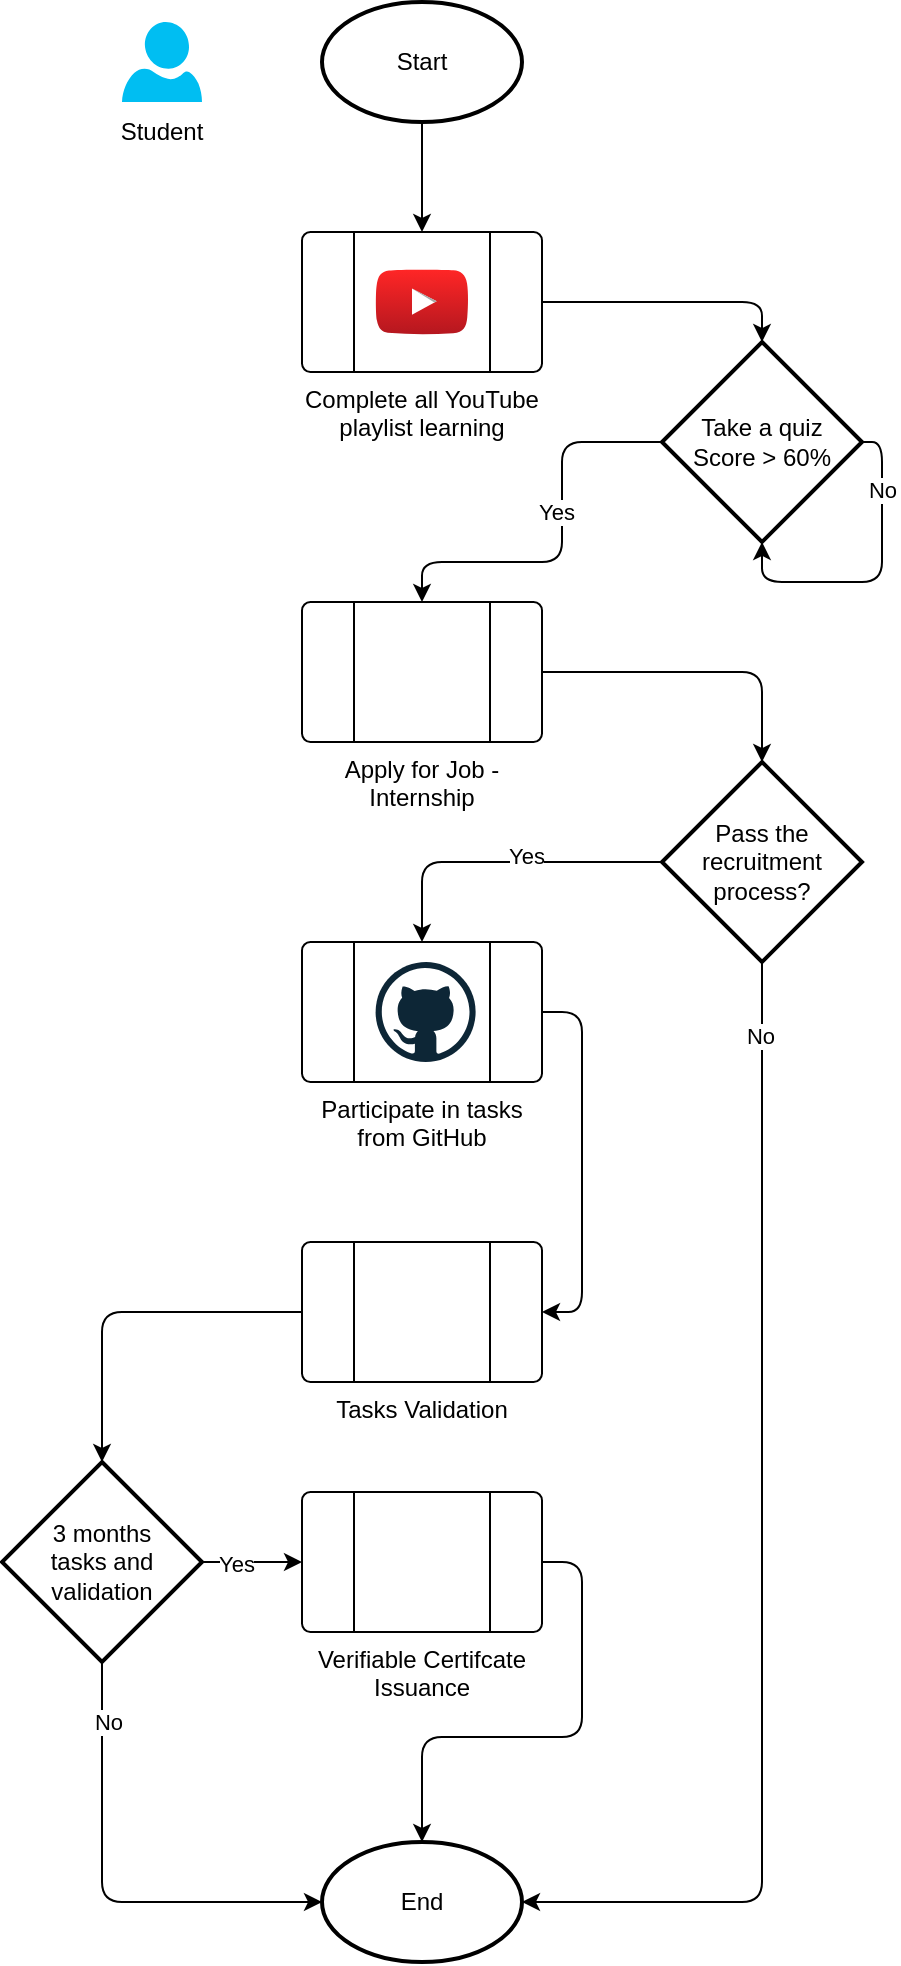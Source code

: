 <mxfile version="22.1.11" type="github">
  <diagram name="Page-1" id="QCRs72QJ7RFpPiSyxYd-">
    <mxGraphModel dx="1434" dy="820" grid="1" gridSize="10" guides="1" tooltips="1" connect="1" arrows="1" fold="1" page="1" pageScale="1" pageWidth="850" pageHeight="1100" background="none" math="0" shadow="0">
      <root>
        <mxCell id="0" />
        <mxCell id="1" parent="0" />
        <mxCell id="A36Y3rL2pasFIXy3Kqzp-1" value="" style="verticalLabelPosition=bottom;html=1;verticalAlign=top;align=center;strokeColor=none;fillColor=#00BEF2;shape=mxgraph.azure.user;rounded=1;" parent="1" vertex="1">
          <mxGeometry x="90" y="80" width="40" height="40" as="geometry" />
        </mxCell>
        <mxCell id="A36Y3rL2pasFIXy3Kqzp-3" value="Student" style="text;html=1;strokeColor=none;fillColor=none;align=center;verticalAlign=middle;whiteSpace=wrap;rounded=1;" parent="1" vertex="1">
          <mxGeometry x="80" y="120" width="60" height="30" as="geometry" />
        </mxCell>
        <mxCell id="W4eT2PgvmVDTKqHdBjYm-12" style="edgeStyle=orthogonalEdgeStyle;rounded=1;orthogonalLoop=1;jettySize=auto;html=1;exitX=0.5;exitY=1;exitDx=0;exitDy=0;exitPerimeter=0;snapToPoint=0;" edge="1" parent="1" source="W4eT2PgvmVDTKqHdBjYm-3" target="W4eT2PgvmVDTKqHdBjYm-4">
          <mxGeometry relative="1" as="geometry" />
        </mxCell>
        <mxCell id="W4eT2PgvmVDTKqHdBjYm-3" value="&lt;div&gt;Start&lt;/div&gt;" style="strokeWidth=2;html=1;shape=mxgraph.flowchart.start_1;whiteSpace=wrap;snapToPoint=0;rounded=1;" vertex="1" parent="1">
          <mxGeometry x="190" y="70" width="100" height="60" as="geometry" />
        </mxCell>
        <mxCell id="W4eT2PgvmVDTKqHdBjYm-17" style="edgeStyle=orthogonalEdgeStyle;rounded=1;orthogonalLoop=1;jettySize=auto;html=1;exitX=0;exitY=0.5;exitDx=0;exitDy=0;exitPerimeter=0;entryX=0.5;entryY=0;entryDx=0;entryDy=0;snapToPoint=0;" edge="1" parent="1" source="W4eT2PgvmVDTKqHdBjYm-8" target="W4eT2PgvmVDTKqHdBjYm-14">
          <mxGeometry relative="1" as="geometry">
            <Array as="points">
              <mxPoint x="310" y="290" />
              <mxPoint x="310" y="350" />
              <mxPoint x="240" y="350" />
            </Array>
          </mxGeometry>
        </mxCell>
        <mxCell id="W4eT2PgvmVDTKqHdBjYm-20" value="Yes" style="edgeLabel;html=1;align=center;verticalAlign=middle;resizable=0;points=[];snapToPoint=0;rounded=1;" vertex="1" connectable="0" parent="W4eT2PgvmVDTKqHdBjYm-17">
          <mxGeometry x="-0.15" y="-3" relative="1" as="geometry">
            <mxPoint as="offset" />
          </mxGeometry>
        </mxCell>
        <mxCell id="W4eT2PgvmVDTKqHdBjYm-8" value="&lt;div&gt;Take a quiz&lt;/div&gt;&lt;div&gt;Score &amp;gt; 60%&lt;br&gt;&lt;/div&gt;" style="strokeWidth=2;html=1;shape=mxgraph.flowchart.decision;whiteSpace=wrap;snapToPoint=0;rounded=1;" vertex="1" parent="1">
          <mxGeometry x="360" y="240" width="100" height="100" as="geometry" />
        </mxCell>
        <mxCell id="W4eT2PgvmVDTKqHdBjYm-9" style="edgeStyle=orthogonalEdgeStyle;rounded=1;orthogonalLoop=1;jettySize=auto;html=1;exitX=1;exitY=0.5;exitDx=0;exitDy=0;entryX=0.5;entryY=0;entryDx=0;entryDy=0;entryPerimeter=0;snapToPoint=0;" edge="1" parent="1" source="W4eT2PgvmVDTKqHdBjYm-4" target="W4eT2PgvmVDTKqHdBjYm-8">
          <mxGeometry relative="1" as="geometry" />
        </mxCell>
        <mxCell id="W4eT2PgvmVDTKqHdBjYm-11" value="" style="group;snapToPoint=0;rounded=1;glass=0;" vertex="1" connectable="0" parent="1">
          <mxGeometry x="180" y="185" width="120" height="70" as="geometry" />
        </mxCell>
        <mxCell id="W4eT2PgvmVDTKqHdBjYm-4" value="Complete all YouTube playlist learning" style="verticalLabelPosition=bottom;verticalAlign=top;html=1;shape=process;whiteSpace=wrap;rounded=1;size=0.214;arcSize=6;snapToPoint=0;" vertex="1" parent="W4eT2PgvmVDTKqHdBjYm-11">
          <mxGeometry width="120" height="70" as="geometry" />
        </mxCell>
        <mxCell id="W4eT2PgvmVDTKqHdBjYm-7" value="" style="dashed=0;outlineConnect=0;html=1;align=center;labelPosition=center;verticalLabelPosition=bottom;verticalAlign=top;shape=mxgraph.weblogos.youtube_2;fillColor=#FF2626;gradientColor=#B5171F;snapToPoint=0;rounded=1;" vertex="1" parent="W4eT2PgvmVDTKqHdBjYm-11">
          <mxGeometry x="36.8" y="18.7" width="46.4" height="32.6" as="geometry" />
        </mxCell>
        <mxCell id="W4eT2PgvmVDTKqHdBjYm-13" value="" style="group;snapToPoint=0;rounded=1;" vertex="1" connectable="0" parent="1">
          <mxGeometry x="180" y="370" width="120" height="70" as="geometry" />
        </mxCell>
        <mxCell id="W4eT2PgvmVDTKqHdBjYm-14" value="Apply for Job - Internship" style="verticalLabelPosition=bottom;verticalAlign=top;html=1;shape=process;whiteSpace=wrap;rounded=1;size=0.214;arcSize=6;snapToPoint=0;" vertex="1" parent="W4eT2PgvmVDTKqHdBjYm-13">
          <mxGeometry width="120" height="70" as="geometry" />
        </mxCell>
        <mxCell id="W4eT2PgvmVDTKqHdBjYm-25" value="" style="shape=image;html=1;verticalAlign=top;verticalLabelPosition=bottom;labelBackgroundColor=#ffffff;imageAspect=0;aspect=fixed;image=https://cdn4.iconfinder.com/data/icons/humility-icons-MERGE/48x48/stock/gtk-apply.png;rounded=1;" vertex="1" parent="W4eT2PgvmVDTKqHdBjYm-13">
          <mxGeometry x="36" y="11" width="48" height="48" as="geometry" />
        </mxCell>
        <mxCell id="W4eT2PgvmVDTKqHdBjYm-26" style="edgeStyle=orthogonalEdgeStyle;rounded=1;orthogonalLoop=1;jettySize=auto;html=1;exitX=1;exitY=0.5;exitDx=0;exitDy=0;exitPerimeter=0;entryX=0.5;entryY=1;entryDx=0;entryDy=0;entryPerimeter=0;" edge="1" parent="1" source="W4eT2PgvmVDTKqHdBjYm-8" target="W4eT2PgvmVDTKqHdBjYm-8">
          <mxGeometry relative="1" as="geometry">
            <Array as="points">
              <mxPoint x="470" y="290" />
              <mxPoint x="470" y="360" />
              <mxPoint x="410" y="360" />
            </Array>
          </mxGeometry>
        </mxCell>
        <mxCell id="W4eT2PgvmVDTKqHdBjYm-27" value="No" style="edgeLabel;html=1;align=center;verticalAlign=middle;resizable=0;points=[];rounded=1;" vertex="1" connectable="0" parent="W4eT2PgvmVDTKqHdBjYm-26">
          <mxGeometry x="-0.578" relative="1" as="geometry">
            <mxPoint as="offset" />
          </mxGeometry>
        </mxCell>
        <mxCell id="W4eT2PgvmVDTKqHdBjYm-28" value="Pass the recruitment process?" style="strokeWidth=2;html=1;shape=mxgraph.flowchart.decision;whiteSpace=wrap;rounded=1;" vertex="1" parent="1">
          <mxGeometry x="360" y="450" width="100" height="100" as="geometry" />
        </mxCell>
        <mxCell id="W4eT2PgvmVDTKqHdBjYm-29" style="edgeStyle=orthogonalEdgeStyle;rounded=1;orthogonalLoop=1;jettySize=auto;html=1;entryX=0.5;entryY=0;entryDx=0;entryDy=0;entryPerimeter=0;" edge="1" parent="1" source="W4eT2PgvmVDTKqHdBjYm-14" target="W4eT2PgvmVDTKqHdBjYm-28">
          <mxGeometry relative="1" as="geometry" />
        </mxCell>
        <mxCell id="W4eT2PgvmVDTKqHdBjYm-30" value="" style="group;snapToPoint=0;rounded=1;" vertex="1" connectable="0" parent="1">
          <mxGeometry x="180" y="540" width="120" height="70" as="geometry" />
        </mxCell>
        <mxCell id="W4eT2PgvmVDTKqHdBjYm-31" value="Participate in tasks from GitHub" style="verticalLabelPosition=bottom;verticalAlign=top;html=1;shape=process;whiteSpace=wrap;rounded=1;size=0.214;arcSize=6;snapToPoint=0;" vertex="1" parent="W4eT2PgvmVDTKqHdBjYm-30">
          <mxGeometry width="120" height="70" as="geometry" />
        </mxCell>
        <mxCell id="W4eT2PgvmVDTKqHdBjYm-33" value="" style="dashed=0;outlineConnect=0;html=1;align=center;labelPosition=center;verticalLabelPosition=bottom;verticalAlign=top;shape=mxgraph.weblogos.github;rounded=1;" vertex="1" parent="W4eT2PgvmVDTKqHdBjYm-30">
          <mxGeometry x="36.8" y="10" width="50" height="50" as="geometry" />
        </mxCell>
        <mxCell id="W4eT2PgvmVDTKqHdBjYm-34" style="edgeStyle=orthogonalEdgeStyle;rounded=1;orthogonalLoop=1;jettySize=auto;html=1;exitX=0;exitY=0.5;exitDx=0;exitDy=0;exitPerimeter=0;entryX=0.5;entryY=0;entryDx=0;entryDy=0;snapToPoint=0;" edge="1" parent="1" source="W4eT2PgvmVDTKqHdBjYm-28" target="W4eT2PgvmVDTKqHdBjYm-31">
          <mxGeometry relative="1" as="geometry">
            <mxPoint x="370" y="670" as="sourcePoint" />
            <mxPoint x="250" y="750" as="targetPoint" />
            <Array as="points">
              <mxPoint x="240" y="500" />
            </Array>
          </mxGeometry>
        </mxCell>
        <mxCell id="W4eT2PgvmVDTKqHdBjYm-35" value="Yes" style="edgeLabel;html=1;align=center;verticalAlign=middle;resizable=0;points=[];snapToPoint=0;rounded=1;" vertex="1" connectable="0" parent="W4eT2PgvmVDTKqHdBjYm-34">
          <mxGeometry x="-0.15" y="-3" relative="1" as="geometry">
            <mxPoint as="offset" />
          </mxGeometry>
        </mxCell>
        <mxCell id="W4eT2PgvmVDTKqHdBjYm-38" value="End" style="strokeWidth=2;html=1;shape=mxgraph.flowchart.start_1;whiteSpace=wrap;rounded=1;" vertex="1" parent="1">
          <mxGeometry x="190" y="990" width="100" height="60" as="geometry" />
        </mxCell>
        <mxCell id="W4eT2PgvmVDTKqHdBjYm-39" style="edgeStyle=orthogonalEdgeStyle;rounded=1;orthogonalLoop=1;jettySize=auto;html=1;exitX=0.5;exitY=1;exitDx=0;exitDy=0;exitPerimeter=0;entryX=1;entryY=0.5;entryDx=0;entryDy=0;entryPerimeter=0;" edge="1" parent="1" source="W4eT2PgvmVDTKqHdBjYm-28" target="W4eT2PgvmVDTKqHdBjYm-38">
          <mxGeometry relative="1" as="geometry" />
        </mxCell>
        <mxCell id="W4eT2PgvmVDTKqHdBjYm-41" value="No" style="edgeLabel;html=1;align=center;verticalAlign=middle;resizable=0;points=[];" vertex="1" connectable="0" parent="W4eT2PgvmVDTKqHdBjYm-39">
          <mxGeometry x="-0.874" y="-1" relative="1" as="geometry">
            <mxPoint as="offset" />
          </mxGeometry>
        </mxCell>
        <mxCell id="W4eT2PgvmVDTKqHdBjYm-43" value="Tasks Validation" style="verticalLabelPosition=bottom;verticalAlign=top;html=1;shape=process;whiteSpace=wrap;rounded=1;size=0.214;arcSize=6;snapToPoint=0;" vertex="1" parent="1">
          <mxGeometry x="180" y="690" width="120" height="70" as="geometry" />
        </mxCell>
        <mxCell id="W4eT2PgvmVDTKqHdBjYm-44" style="edgeStyle=orthogonalEdgeStyle;rounded=1;orthogonalLoop=1;jettySize=auto;html=1;exitX=1;exitY=0.5;exitDx=0;exitDy=0;entryX=1;entryY=0.5;entryDx=0;entryDy=0;" edge="1" parent="1" source="W4eT2PgvmVDTKqHdBjYm-31" target="W4eT2PgvmVDTKqHdBjYm-43">
          <mxGeometry relative="1" as="geometry" />
        </mxCell>
        <mxCell id="W4eT2PgvmVDTKqHdBjYm-50" style="edgeStyle=orthogonalEdgeStyle;rounded=1;orthogonalLoop=1;jettySize=auto;html=1;exitX=1;exitY=0.5;exitDx=0;exitDy=0;exitPerimeter=0;entryX=0;entryY=0.5;entryDx=0;entryDy=0;" edge="1" parent="1" source="W4eT2PgvmVDTKqHdBjYm-45" target="W4eT2PgvmVDTKqHdBjYm-49">
          <mxGeometry relative="1" as="geometry" />
        </mxCell>
        <mxCell id="W4eT2PgvmVDTKqHdBjYm-51" value="Yes" style="edgeLabel;html=1;align=center;verticalAlign=middle;resizable=0;points=[];" vertex="1" connectable="0" parent="W4eT2PgvmVDTKqHdBjYm-50">
          <mxGeometry x="-0.32" y="-1" relative="1" as="geometry">
            <mxPoint as="offset" />
          </mxGeometry>
        </mxCell>
        <mxCell id="W4eT2PgvmVDTKqHdBjYm-45" value="3 months tasks and validation" style="strokeWidth=2;shape=mxgraph.flowchart.decision;rounded=1;whiteSpace=wrap;html=1;spacingTop=0;spacing=13;" vertex="1" parent="1">
          <mxGeometry x="30" y="800" width="100" height="100" as="geometry" />
        </mxCell>
        <mxCell id="W4eT2PgvmVDTKqHdBjYm-46" style="edgeStyle=orthogonalEdgeStyle;rounded=1;orthogonalLoop=1;jettySize=auto;html=1;exitX=0;exitY=0.5;exitDx=0;exitDy=0;entryX=0.5;entryY=0;entryDx=0;entryDy=0;entryPerimeter=0;" edge="1" parent="1" source="W4eT2PgvmVDTKqHdBjYm-43" target="W4eT2PgvmVDTKqHdBjYm-45">
          <mxGeometry relative="1" as="geometry" />
        </mxCell>
        <mxCell id="W4eT2PgvmVDTKqHdBjYm-47" style="edgeStyle=orthogonalEdgeStyle;rounded=1;orthogonalLoop=1;jettySize=auto;html=1;exitX=0.5;exitY=1;exitDx=0;exitDy=0;exitPerimeter=0;entryX=0;entryY=0.5;entryDx=0;entryDy=0;entryPerimeter=0;" edge="1" parent="1" source="W4eT2PgvmVDTKqHdBjYm-45" target="W4eT2PgvmVDTKqHdBjYm-38">
          <mxGeometry relative="1" as="geometry" />
        </mxCell>
        <mxCell id="W4eT2PgvmVDTKqHdBjYm-48" value="No" style="edgeLabel;html=1;align=center;verticalAlign=middle;resizable=0;points=[];" vertex="1" connectable="0" parent="W4eT2PgvmVDTKqHdBjYm-47">
          <mxGeometry x="-0.743" y="3" relative="1" as="geometry">
            <mxPoint as="offset" />
          </mxGeometry>
        </mxCell>
        <mxCell id="W4eT2PgvmVDTKqHdBjYm-49" value="Verifiable Certifcate Issuance" style="verticalLabelPosition=bottom;verticalAlign=top;html=1;shape=process;whiteSpace=wrap;rounded=1;size=0.214;arcSize=6;snapToPoint=0;" vertex="1" parent="1">
          <mxGeometry x="180" y="815" width="120" height="70" as="geometry" />
        </mxCell>
        <mxCell id="W4eT2PgvmVDTKqHdBjYm-52" style="edgeStyle=orthogonalEdgeStyle;rounded=1;orthogonalLoop=1;jettySize=auto;html=1;exitX=1;exitY=0.5;exitDx=0;exitDy=0;entryX=0.5;entryY=0;entryDx=0;entryDy=0;entryPerimeter=0;" edge="1" parent="1" source="W4eT2PgvmVDTKqHdBjYm-49" target="W4eT2PgvmVDTKqHdBjYm-38">
          <mxGeometry relative="1" as="geometry" />
        </mxCell>
      </root>
    </mxGraphModel>
  </diagram>
</mxfile>
